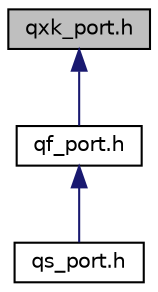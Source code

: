 digraph "qxk_port.h"
{
 // LATEX_PDF_SIZE
  edge [fontname="Helvetica",fontsize="10",labelfontname="Helvetica",labelfontsize="10"];
  node [fontname="Helvetica",fontsize="10",shape=record];
  Node1 [label="qxk_port.h",height=0.2,width=0.4,color="black", fillcolor="grey75", style="filled", fontcolor="black",tooltip="QXK/C port example for a generic C compiler."];
  Node1 -> Node2 [dir="back",color="midnightblue",fontsize="10",style="solid",fontname="Helvetica"];
  Node2 [label="qf_port.h",height=0.2,width=0.4,color="black", fillcolor="white", style="filled",URL="$qxk_2qf__port_8h.html",tooltip="QF/C port example for QXK, generic C compiler."];
  Node2 -> Node3 [dir="back",color="midnightblue",fontsize="10",style="solid",fontname="Helvetica"];
  Node3 [label="qs_port.h",height=0.2,width=0.4,color="black", fillcolor="white", style="filled",URL="$qxk_2qs__port_8h.html",tooltip="QS/C port to a 32-bit CPU and a generic C compiler."];
}
